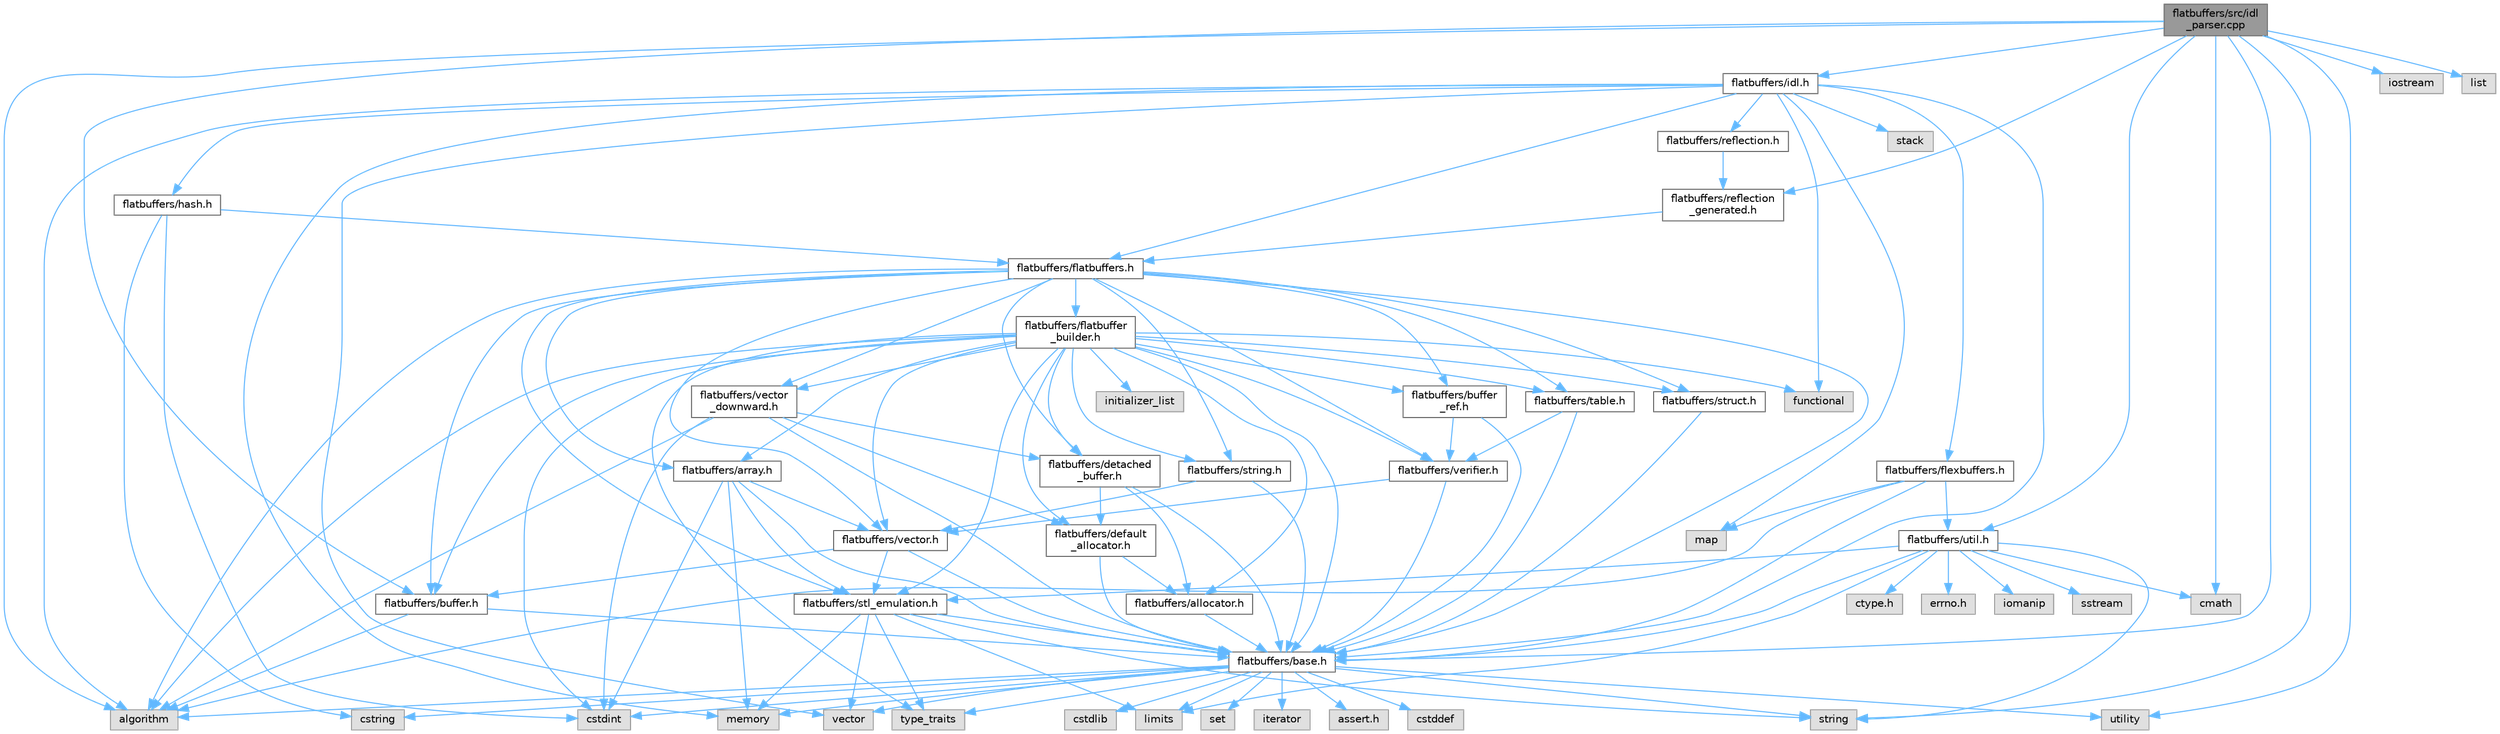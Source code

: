 digraph "flatbuffers/src/idl_parser.cpp"
{
 // LATEX_PDF_SIZE
  bgcolor="transparent";
  edge [fontname=Helvetica,fontsize=10,labelfontname=Helvetica,labelfontsize=10];
  node [fontname=Helvetica,fontsize=10,shape=box,height=0.2,width=0.4];
  Node1 [id="Node000001",label="flatbuffers/src/idl\l_parser.cpp",height=0.2,width=0.4,color="gray40", fillcolor="grey60", style="filled", fontcolor="black",tooltip=" "];
  Node1 -> Node2 [id="edge124_Node000001_Node000002",color="steelblue1",style="solid",tooltip=" "];
  Node2 [id="Node000002",label="algorithm",height=0.2,width=0.4,color="grey60", fillcolor="#E0E0E0", style="filled",tooltip=" "];
  Node1 -> Node3 [id="edge125_Node000001_Node000003",color="steelblue1",style="solid",tooltip=" "];
  Node3 [id="Node000003",label="cmath",height=0.2,width=0.4,color="grey60", fillcolor="#E0E0E0", style="filled",tooltip=" "];
  Node1 -> Node4 [id="edge126_Node000001_Node000004",color="steelblue1",style="solid",tooltip=" "];
  Node4 [id="Node000004",label="iostream",height=0.2,width=0.4,color="grey60", fillcolor="#E0E0E0", style="filled",tooltip=" "];
  Node1 -> Node5 [id="edge127_Node000001_Node000005",color="steelblue1",style="solid",tooltip=" "];
  Node5 [id="Node000005",label="list",height=0.2,width=0.4,color="grey60", fillcolor="#E0E0E0", style="filled",tooltip=" "];
  Node1 -> Node6 [id="edge128_Node000001_Node000006",color="steelblue1",style="solid",tooltip=" "];
  Node6 [id="Node000006",label="string",height=0.2,width=0.4,color="grey60", fillcolor="#E0E0E0", style="filled",tooltip=" "];
  Node1 -> Node7 [id="edge129_Node000001_Node000007",color="steelblue1",style="solid",tooltip=" "];
  Node7 [id="Node000007",label="utility",height=0.2,width=0.4,color="grey60", fillcolor="#E0E0E0", style="filled",tooltip=" "];
  Node1 -> Node8 [id="edge130_Node000001_Node000008",color="steelblue1",style="solid",tooltip=" "];
  Node8 [id="Node000008",label="flatbuffers/base.h",height=0.2,width=0.4,color="grey40", fillcolor="white", style="filled",URL="$base_8h.html",tooltip=" "];
  Node8 -> Node9 [id="edge131_Node000008_Node000009",color="steelblue1",style="solid",tooltip=" "];
  Node9 [id="Node000009",label="assert.h",height=0.2,width=0.4,color="grey60", fillcolor="#E0E0E0", style="filled",tooltip=" "];
  Node8 -> Node10 [id="edge132_Node000008_Node000010",color="steelblue1",style="solid",tooltip=" "];
  Node10 [id="Node000010",label="cstdint",height=0.2,width=0.4,color="grey60", fillcolor="#E0E0E0", style="filled",tooltip=" "];
  Node8 -> Node11 [id="edge133_Node000008_Node000011",color="steelblue1",style="solid",tooltip=" "];
  Node11 [id="Node000011",label="cstddef",height=0.2,width=0.4,color="grey60", fillcolor="#E0E0E0", style="filled",tooltip=" "];
  Node8 -> Node12 [id="edge134_Node000008_Node000012",color="steelblue1",style="solid",tooltip=" "];
  Node12 [id="Node000012",label="cstdlib",height=0.2,width=0.4,color="grey60", fillcolor="#E0E0E0", style="filled",tooltip=" "];
  Node8 -> Node13 [id="edge135_Node000008_Node000013",color="steelblue1",style="solid",tooltip=" "];
  Node13 [id="Node000013",label="cstring",height=0.2,width=0.4,color="grey60", fillcolor="#E0E0E0", style="filled",tooltip=" "];
  Node8 -> Node7 [id="edge136_Node000008_Node000007",color="steelblue1",style="solid",tooltip=" "];
  Node8 -> Node6 [id="edge137_Node000008_Node000006",color="steelblue1",style="solid",tooltip=" "];
  Node8 -> Node14 [id="edge138_Node000008_Node000014",color="steelblue1",style="solid",tooltip=" "];
  Node14 [id="Node000014",label="type_traits",height=0.2,width=0.4,color="grey60", fillcolor="#E0E0E0", style="filled",tooltip=" "];
  Node8 -> Node15 [id="edge139_Node000008_Node000015",color="steelblue1",style="solid",tooltip=" "];
  Node15 [id="Node000015",label="vector",height=0.2,width=0.4,color="grey60", fillcolor="#E0E0E0", style="filled",tooltip=" "];
  Node8 -> Node16 [id="edge140_Node000008_Node000016",color="steelblue1",style="solid",tooltip=" "];
  Node16 [id="Node000016",label="set",height=0.2,width=0.4,color="grey60", fillcolor="#E0E0E0", style="filled",tooltip=" "];
  Node8 -> Node2 [id="edge141_Node000008_Node000002",color="steelblue1",style="solid",tooltip=" "];
  Node8 -> Node17 [id="edge142_Node000008_Node000017",color="steelblue1",style="solid",tooltip=" "];
  Node17 [id="Node000017",label="limits",height=0.2,width=0.4,color="grey60", fillcolor="#E0E0E0", style="filled",tooltip=" "];
  Node8 -> Node18 [id="edge143_Node000008_Node000018",color="steelblue1",style="solid",tooltip=" "];
  Node18 [id="Node000018",label="iterator",height=0.2,width=0.4,color="grey60", fillcolor="#E0E0E0", style="filled",tooltip=" "];
  Node8 -> Node19 [id="edge144_Node000008_Node000019",color="steelblue1",style="solid",tooltip=" "];
  Node19 [id="Node000019",label="memory",height=0.2,width=0.4,color="grey60", fillcolor="#E0E0E0", style="filled",tooltip=" "];
  Node1 -> Node20 [id="edge145_Node000001_Node000020",color="steelblue1",style="solid",tooltip=" "];
  Node20 [id="Node000020",label="flatbuffers/buffer.h",height=0.2,width=0.4,color="grey40", fillcolor="white", style="filled",URL="$buffer_8h.html",tooltip=" "];
  Node20 -> Node2 [id="edge146_Node000020_Node000002",color="steelblue1",style="solid",tooltip=" "];
  Node20 -> Node8 [id="edge147_Node000020_Node000008",color="steelblue1",style="solid",tooltip=" "];
  Node1 -> Node21 [id="edge148_Node000001_Node000021",color="steelblue1",style="solid",tooltip=" "];
  Node21 [id="Node000021",label="flatbuffers/idl.h",height=0.2,width=0.4,color="grey40", fillcolor="white", style="filled",URL="$idl_8h.html",tooltip=" "];
  Node21 -> Node2 [id="edge149_Node000021_Node000002",color="steelblue1",style="solid",tooltip=" "];
  Node21 -> Node22 [id="edge150_Node000021_Node000022",color="steelblue1",style="solid",tooltip=" "];
  Node22 [id="Node000022",label="functional",height=0.2,width=0.4,color="grey60", fillcolor="#E0E0E0", style="filled",tooltip=" "];
  Node21 -> Node23 [id="edge151_Node000021_Node000023",color="steelblue1",style="solid",tooltip=" "];
  Node23 [id="Node000023",label="map",height=0.2,width=0.4,color="grey60", fillcolor="#E0E0E0", style="filled",tooltip=" "];
  Node21 -> Node19 [id="edge152_Node000021_Node000019",color="steelblue1",style="solid",tooltip=" "];
  Node21 -> Node24 [id="edge153_Node000021_Node000024",color="steelblue1",style="solid",tooltip=" "];
  Node24 [id="Node000024",label="stack",height=0.2,width=0.4,color="grey60", fillcolor="#E0E0E0", style="filled",tooltip=" "];
  Node21 -> Node15 [id="edge154_Node000021_Node000015",color="steelblue1",style="solid",tooltip=" "];
  Node21 -> Node8 [id="edge155_Node000021_Node000008",color="steelblue1",style="solid",tooltip=" "];
  Node21 -> Node25 [id="edge156_Node000021_Node000025",color="steelblue1",style="solid",tooltip=" "];
  Node25 [id="Node000025",label="flatbuffers/flatbuffers.h",height=0.2,width=0.4,color="grey40", fillcolor="white", style="filled",URL="$flatbuffers_8h.html",tooltip=" "];
  Node25 -> Node2 [id="edge157_Node000025_Node000002",color="steelblue1",style="solid",tooltip=" "];
  Node25 -> Node26 [id="edge158_Node000025_Node000026",color="steelblue1",style="solid",tooltip=" "];
  Node26 [id="Node000026",label="flatbuffers/array.h",height=0.2,width=0.4,color="grey40", fillcolor="white", style="filled",URL="$array_8h.html",tooltip=" "];
  Node26 -> Node10 [id="edge159_Node000026_Node000010",color="steelblue1",style="solid",tooltip=" "];
  Node26 -> Node19 [id="edge160_Node000026_Node000019",color="steelblue1",style="solid",tooltip=" "];
  Node26 -> Node8 [id="edge161_Node000026_Node000008",color="steelblue1",style="solid",tooltip=" "];
  Node26 -> Node27 [id="edge162_Node000026_Node000027",color="steelblue1",style="solid",tooltip=" "];
  Node27 [id="Node000027",label="flatbuffers/stl_emulation.h",height=0.2,width=0.4,color="grey40", fillcolor="white", style="filled",URL="$stl__emulation_8h.html",tooltip=" "];
  Node27 -> Node8 [id="edge163_Node000027_Node000008",color="steelblue1",style="solid",tooltip=" "];
  Node27 -> Node6 [id="edge164_Node000027_Node000006",color="steelblue1",style="solid",tooltip=" "];
  Node27 -> Node14 [id="edge165_Node000027_Node000014",color="steelblue1",style="solid",tooltip=" "];
  Node27 -> Node15 [id="edge166_Node000027_Node000015",color="steelblue1",style="solid",tooltip=" "];
  Node27 -> Node19 [id="edge167_Node000027_Node000019",color="steelblue1",style="solid",tooltip=" "];
  Node27 -> Node17 [id="edge168_Node000027_Node000017",color="steelblue1",style="solid",tooltip=" "];
  Node26 -> Node28 [id="edge169_Node000026_Node000028",color="steelblue1",style="solid",tooltip=" "];
  Node28 [id="Node000028",label="flatbuffers/vector.h",height=0.2,width=0.4,color="grey40", fillcolor="white", style="filled",URL="$vector_8h.html",tooltip=" "];
  Node28 -> Node8 [id="edge170_Node000028_Node000008",color="steelblue1",style="solid",tooltip=" "];
  Node28 -> Node20 [id="edge171_Node000028_Node000020",color="steelblue1",style="solid",tooltip=" "];
  Node28 -> Node27 [id="edge172_Node000028_Node000027",color="steelblue1",style="solid",tooltip=" "];
  Node25 -> Node8 [id="edge173_Node000025_Node000008",color="steelblue1",style="solid",tooltip=" "];
  Node25 -> Node20 [id="edge174_Node000025_Node000020",color="steelblue1",style="solid",tooltip=" "];
  Node25 -> Node29 [id="edge175_Node000025_Node000029",color="steelblue1",style="solid",tooltip=" "];
  Node29 [id="Node000029",label="flatbuffers/buffer\l_ref.h",height=0.2,width=0.4,color="grey40", fillcolor="white", style="filled",URL="$buffer__ref_8h.html",tooltip=" "];
  Node29 -> Node8 [id="edge176_Node000029_Node000008",color="steelblue1",style="solid",tooltip=" "];
  Node29 -> Node30 [id="edge177_Node000029_Node000030",color="steelblue1",style="solid",tooltip=" "];
  Node30 [id="Node000030",label="flatbuffers/verifier.h",height=0.2,width=0.4,color="grey40", fillcolor="white", style="filled",URL="$verifier_8h.html",tooltip=" "];
  Node30 -> Node8 [id="edge178_Node000030_Node000008",color="steelblue1",style="solid",tooltip=" "];
  Node30 -> Node28 [id="edge179_Node000030_Node000028",color="steelblue1",style="solid",tooltip=" "];
  Node25 -> Node31 [id="edge180_Node000025_Node000031",color="steelblue1",style="solid",tooltip=" "];
  Node31 [id="Node000031",label="flatbuffers/detached\l_buffer.h",height=0.2,width=0.4,color="grey40", fillcolor="white", style="filled",URL="$detached__buffer_8h.html",tooltip=" "];
  Node31 -> Node32 [id="edge181_Node000031_Node000032",color="steelblue1",style="solid",tooltip=" "];
  Node32 [id="Node000032",label="flatbuffers/allocator.h",height=0.2,width=0.4,color="grey40", fillcolor="white", style="filled",URL="$allocator_8h.html",tooltip=" "];
  Node32 -> Node8 [id="edge182_Node000032_Node000008",color="steelblue1",style="solid",tooltip=" "];
  Node31 -> Node8 [id="edge183_Node000031_Node000008",color="steelblue1",style="solid",tooltip=" "];
  Node31 -> Node33 [id="edge184_Node000031_Node000033",color="steelblue1",style="solid",tooltip=" "];
  Node33 [id="Node000033",label="flatbuffers/default\l_allocator.h",height=0.2,width=0.4,color="grey40", fillcolor="white", style="filled",URL="$default__allocator_8h.html",tooltip=" "];
  Node33 -> Node32 [id="edge185_Node000033_Node000032",color="steelblue1",style="solid",tooltip=" "];
  Node33 -> Node8 [id="edge186_Node000033_Node000008",color="steelblue1",style="solid",tooltip=" "];
  Node25 -> Node34 [id="edge187_Node000025_Node000034",color="steelblue1",style="solid",tooltip=" "];
  Node34 [id="Node000034",label="flatbuffers/flatbuffer\l_builder.h",height=0.2,width=0.4,color="grey40", fillcolor="white", style="filled",URL="$flatbuffer__builder_8h.html",tooltip=" "];
  Node34 -> Node2 [id="edge188_Node000034_Node000002",color="steelblue1",style="solid",tooltip=" "];
  Node34 -> Node10 [id="edge189_Node000034_Node000010",color="steelblue1",style="solid",tooltip=" "];
  Node34 -> Node22 [id="edge190_Node000034_Node000022",color="steelblue1",style="solid",tooltip=" "];
  Node34 -> Node35 [id="edge191_Node000034_Node000035",color="steelblue1",style="solid",tooltip=" "];
  Node35 [id="Node000035",label="initializer_list",height=0.2,width=0.4,color="grey60", fillcolor="#E0E0E0", style="filled",tooltip=" "];
  Node34 -> Node14 [id="edge192_Node000034_Node000014",color="steelblue1",style="solid",tooltip=" "];
  Node34 -> Node32 [id="edge193_Node000034_Node000032",color="steelblue1",style="solid",tooltip=" "];
  Node34 -> Node26 [id="edge194_Node000034_Node000026",color="steelblue1",style="solid",tooltip=" "];
  Node34 -> Node8 [id="edge195_Node000034_Node000008",color="steelblue1",style="solid",tooltip=" "];
  Node34 -> Node20 [id="edge196_Node000034_Node000020",color="steelblue1",style="solid",tooltip=" "];
  Node34 -> Node29 [id="edge197_Node000034_Node000029",color="steelblue1",style="solid",tooltip=" "];
  Node34 -> Node33 [id="edge198_Node000034_Node000033",color="steelblue1",style="solid",tooltip=" "];
  Node34 -> Node31 [id="edge199_Node000034_Node000031",color="steelblue1",style="solid",tooltip=" "];
  Node34 -> Node27 [id="edge200_Node000034_Node000027",color="steelblue1",style="solid",tooltip=" "];
  Node34 -> Node36 [id="edge201_Node000034_Node000036",color="steelblue1",style="solid",tooltip=" "];
  Node36 [id="Node000036",label="flatbuffers/string.h",height=0.2,width=0.4,color="grey40", fillcolor="white", style="filled",URL="$string_8h.html",tooltip=" "];
  Node36 -> Node8 [id="edge202_Node000036_Node000008",color="steelblue1",style="solid",tooltip=" "];
  Node36 -> Node28 [id="edge203_Node000036_Node000028",color="steelblue1",style="solid",tooltip=" "];
  Node34 -> Node37 [id="edge204_Node000034_Node000037",color="steelblue1",style="solid",tooltip=" "];
  Node37 [id="Node000037",label="flatbuffers/struct.h",height=0.2,width=0.4,color="grey40", fillcolor="white", style="filled",URL="$struct_8h.html",tooltip=" "];
  Node37 -> Node8 [id="edge205_Node000037_Node000008",color="steelblue1",style="solid",tooltip=" "];
  Node34 -> Node38 [id="edge206_Node000034_Node000038",color="steelblue1",style="solid",tooltip=" "];
  Node38 [id="Node000038",label="flatbuffers/table.h",height=0.2,width=0.4,color="grey40", fillcolor="white", style="filled",URL="$table_8h.html",tooltip=" "];
  Node38 -> Node8 [id="edge207_Node000038_Node000008",color="steelblue1",style="solid",tooltip=" "];
  Node38 -> Node30 [id="edge208_Node000038_Node000030",color="steelblue1",style="solid",tooltip=" "];
  Node34 -> Node28 [id="edge209_Node000034_Node000028",color="steelblue1",style="solid",tooltip=" "];
  Node34 -> Node39 [id="edge210_Node000034_Node000039",color="steelblue1",style="solid",tooltip=" "];
  Node39 [id="Node000039",label="flatbuffers/vector\l_downward.h",height=0.2,width=0.4,color="grey40", fillcolor="white", style="filled",URL="$vector__downward_8h.html",tooltip=" "];
  Node39 -> Node2 [id="edge211_Node000039_Node000002",color="steelblue1",style="solid",tooltip=" "];
  Node39 -> Node10 [id="edge212_Node000039_Node000010",color="steelblue1",style="solid",tooltip=" "];
  Node39 -> Node8 [id="edge213_Node000039_Node000008",color="steelblue1",style="solid",tooltip=" "];
  Node39 -> Node33 [id="edge214_Node000039_Node000033",color="steelblue1",style="solid",tooltip=" "];
  Node39 -> Node31 [id="edge215_Node000039_Node000031",color="steelblue1",style="solid",tooltip=" "];
  Node34 -> Node30 [id="edge216_Node000034_Node000030",color="steelblue1",style="solid",tooltip=" "];
  Node25 -> Node27 [id="edge217_Node000025_Node000027",color="steelblue1",style="solid",tooltip=" "];
  Node25 -> Node36 [id="edge218_Node000025_Node000036",color="steelblue1",style="solid",tooltip=" "];
  Node25 -> Node37 [id="edge219_Node000025_Node000037",color="steelblue1",style="solid",tooltip=" "];
  Node25 -> Node38 [id="edge220_Node000025_Node000038",color="steelblue1",style="solid",tooltip=" "];
  Node25 -> Node28 [id="edge221_Node000025_Node000028",color="steelblue1",style="solid",tooltip=" "];
  Node25 -> Node39 [id="edge222_Node000025_Node000039",color="steelblue1",style="solid",tooltip=" "];
  Node25 -> Node30 [id="edge223_Node000025_Node000030",color="steelblue1",style="solid",tooltip=" "];
  Node21 -> Node40 [id="edge224_Node000021_Node000040",color="steelblue1",style="solid",tooltip=" "];
  Node40 [id="Node000040",label="flatbuffers/flexbuffers.h",height=0.2,width=0.4,color="grey40", fillcolor="white", style="filled",URL="$flexbuffers_8h.html",tooltip=" "];
  Node40 -> Node2 [id="edge225_Node000040_Node000002",color="steelblue1",style="solid",tooltip=" "];
  Node40 -> Node23 [id="edge226_Node000040_Node000023",color="steelblue1",style="solid",tooltip=" "];
  Node40 -> Node8 [id="edge227_Node000040_Node000008",color="steelblue1",style="solid",tooltip=" "];
  Node40 -> Node41 [id="edge228_Node000040_Node000041",color="steelblue1",style="solid",tooltip=" "];
  Node41 [id="Node000041",label="flatbuffers/util.h",height=0.2,width=0.4,color="grey40", fillcolor="white", style="filled",URL="$util_8h.html",tooltip=" "];
  Node41 -> Node42 [id="edge229_Node000041_Node000042",color="steelblue1",style="solid",tooltip=" "];
  Node42 [id="Node000042",label="ctype.h",height=0.2,width=0.4,color="grey60", fillcolor="#E0E0E0", style="filled",tooltip=" "];
  Node41 -> Node43 [id="edge230_Node000041_Node000043",color="steelblue1",style="solid",tooltip=" "];
  Node43 [id="Node000043",label="errno.h",height=0.2,width=0.4,color="grey60", fillcolor="#E0E0E0", style="filled",tooltip=" "];
  Node41 -> Node8 [id="edge231_Node000041_Node000008",color="steelblue1",style="solid",tooltip=" "];
  Node41 -> Node27 [id="edge232_Node000041_Node000027",color="steelblue1",style="solid",tooltip=" "];
  Node41 -> Node44 [id="edge233_Node000041_Node000044",color="steelblue1",style="solid",tooltip=" "];
  Node44 [id="Node000044",label="iomanip",height=0.2,width=0.4,color="grey60", fillcolor="#E0E0E0", style="filled",tooltip=" "];
  Node41 -> Node45 [id="edge234_Node000041_Node000045",color="steelblue1",style="solid",tooltip=" "];
  Node45 [id="Node000045",label="sstream",height=0.2,width=0.4,color="grey60", fillcolor="#E0E0E0", style="filled",tooltip=" "];
  Node41 -> Node3 [id="edge235_Node000041_Node000003",color="steelblue1",style="solid",tooltip=" "];
  Node41 -> Node17 [id="edge236_Node000041_Node000017",color="steelblue1",style="solid",tooltip=" "];
  Node41 -> Node6 [id="edge237_Node000041_Node000006",color="steelblue1",style="solid",tooltip=" "];
  Node21 -> Node46 [id="edge238_Node000021_Node000046",color="steelblue1",style="solid",tooltip=" "];
  Node46 [id="Node000046",label="flatbuffers/hash.h",height=0.2,width=0.4,color="grey40", fillcolor="white", style="filled",URL="$hash_8h.html",tooltip=" "];
  Node46 -> Node10 [id="edge239_Node000046_Node000010",color="steelblue1",style="solid",tooltip=" "];
  Node46 -> Node13 [id="edge240_Node000046_Node000013",color="steelblue1",style="solid",tooltip=" "];
  Node46 -> Node25 [id="edge241_Node000046_Node000025",color="steelblue1",style="solid",tooltip=" "];
  Node21 -> Node47 [id="edge242_Node000021_Node000047",color="steelblue1",style="solid",tooltip=" "];
  Node47 [id="Node000047",label="flatbuffers/reflection.h",height=0.2,width=0.4,color="grey40", fillcolor="white", style="filled",URL="$reflection_8h.html",tooltip=" "];
  Node47 -> Node48 [id="edge243_Node000047_Node000048",color="steelblue1",style="solid",tooltip=" "];
  Node48 [id="Node000048",label="flatbuffers/reflection\l_generated.h",height=0.2,width=0.4,color="grey40", fillcolor="white", style="filled",URL="$reflection__generated_8h.html",tooltip=" "];
  Node48 -> Node25 [id="edge244_Node000048_Node000025",color="steelblue1",style="solid",tooltip=" "];
  Node1 -> Node48 [id="edge245_Node000001_Node000048",color="steelblue1",style="solid",tooltip=" "];
  Node1 -> Node41 [id="edge246_Node000001_Node000041",color="steelblue1",style="solid",tooltip=" "];
}
